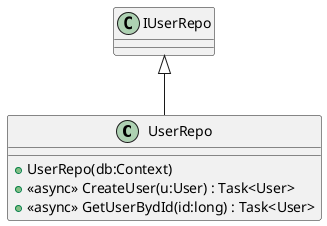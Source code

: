 @startuml
class UserRepo {
    + UserRepo(db:Context)
    + <<async>> CreateUser(u:User) : Task<User>
    + <<async>> GetUserBydId(id:long) : Task<User>
}
IUserRepo <|-- UserRepo
@enduml
